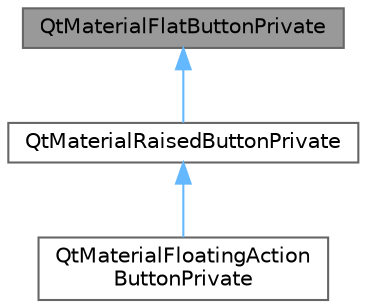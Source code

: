 digraph "QtMaterialFlatButtonPrivate"
{
 // LATEX_PDF_SIZE
  bgcolor="transparent";
  edge [fontname=Helvetica,fontsize=10,labelfontname=Helvetica,labelfontsize=10];
  node [fontname=Helvetica,fontsize=10,shape=box,height=0.2,width=0.4];
  Node1 [id="Node000001",label="QtMaterialFlatButtonPrivate",height=0.2,width=0.4,color="gray40", fillcolor="grey60", style="filled", fontcolor="black",tooltip="QtMaterialFlatButton 的私有实现类，管理按钮样式和交互"];
  Node1 -> Node2 [id="edge1_Node000001_Node000002",dir="back",color="steelblue1",style="solid",tooltip=" "];
  Node2 [id="Node000002",label="QtMaterialRaisedButtonPrivate",height=0.2,width=0.4,color="gray40", fillcolor="white", style="filled",URL="$class_qt_material_raised_button_private.html",tooltip="QtMaterialRaisedButton 的私有实现类，管理阴影效果和状态转换"];
  Node2 -> Node3 [id="edge2_Node000002_Node000003",dir="back",color="steelblue1",style="solid",tooltip=" "];
  Node3 [id="Node000003",label="QtMaterialFloatingAction\lButtonPrivate",height=0.2,width=0.4,color="gray40", fillcolor="white", style="filled",URL="$class_qt_material_floating_action_button_private.html",tooltip="QtMaterialFloatingActionButton 的私有实现类，管理按钮尺寸和位置"];
}
